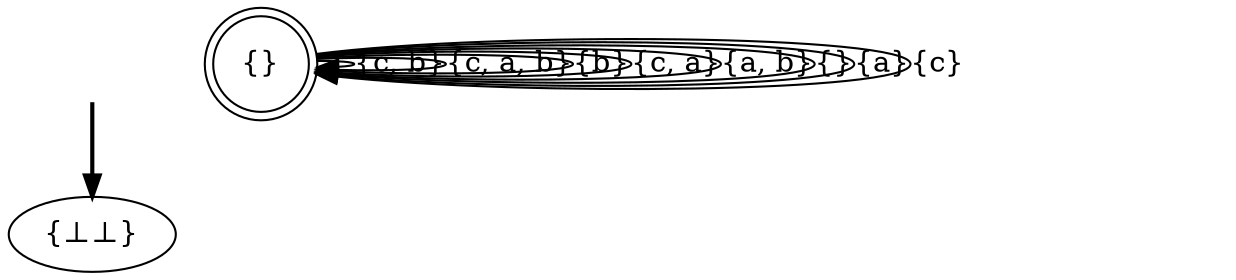 digraph {
	fake0 [style=invisible]
	"{⊥⊥}" [root=true]
	"{}" [shape=doublecircle]
	fake0 -> "{⊥⊥}" [style=bold]
	"{}" -> "{}" [label="{c, b}"]
	"{}" -> "{}" [label="{c, a, b}"]
	"{}" -> "{}" [label="{b}"]
	"{}" -> "{}" [label="{c, a}"]
	"{}" -> "{}" [label="{a, b}"]
	"{}" -> "{}" [label="{}"]
	"{}" -> "{}" [label="{a}"]
	"{}" -> "{}" [label="{c}"]
}
